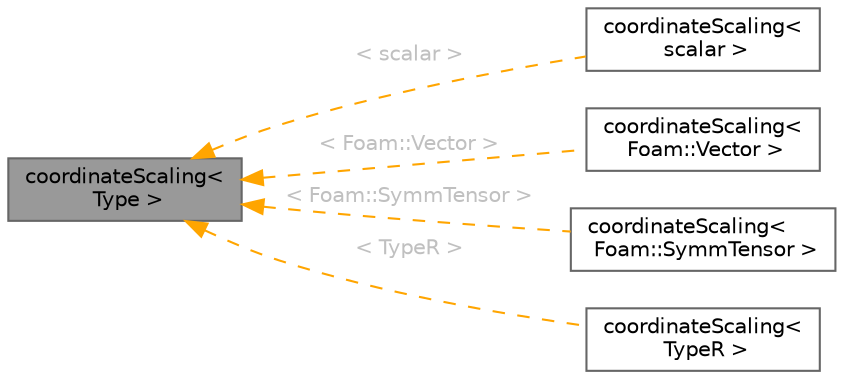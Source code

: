 digraph "coordinateScaling&lt; Type &gt;"
{
 // LATEX_PDF_SIZE
  bgcolor="transparent";
  edge [fontname=Helvetica,fontsize=10,labelfontname=Helvetica,labelfontsize=10];
  node [fontname=Helvetica,fontsize=10,shape=box,height=0.2,width=0.4];
  rankdir="LR";
  Node1 [id="Node000001",label="coordinateScaling\<\l Type \>",height=0.2,width=0.4,color="gray40", fillcolor="grey60", style="filled", fontcolor="black",tooltip="Helper class to wrap coordinate system and component-wise scaling."];
  Node1 -> Node2 [id="edge1_Node000001_Node000002",dir="back",color="orange",style="dashed",tooltip=" ",label=" \< scalar \>",fontcolor="grey" ];
  Node2 [id="Node000002",label="coordinateScaling\<\l scalar \>",height=0.2,width=0.4,color="gray40", fillcolor="white", style="filled",URL="$classFoam_1_1coordinateScaling.html",tooltip=" "];
  Node1 -> Node3 [id="edge2_Node000001_Node000003",dir="back",color="orange",style="dashed",tooltip=" ",label=" \< Foam::Vector \>",fontcolor="grey" ];
  Node3 [id="Node000003",label="coordinateScaling\<\l Foam::Vector \>",height=0.2,width=0.4,color="gray40", fillcolor="white", style="filled",URL="$classFoam_1_1coordinateScaling.html",tooltip=" "];
  Node1 -> Node4 [id="edge3_Node000001_Node000004",dir="back",color="orange",style="dashed",tooltip=" ",label=" \< Foam::SymmTensor \>",fontcolor="grey" ];
  Node4 [id="Node000004",label="coordinateScaling\<\l Foam::SymmTensor \>",height=0.2,width=0.4,color="gray40", fillcolor="white", style="filled",URL="$classFoam_1_1coordinateScaling.html",tooltip=" "];
  Node1 -> Node5 [id="edge4_Node000001_Node000005",dir="back",color="orange",style="dashed",tooltip=" ",label=" \< TypeR \>",fontcolor="grey" ];
  Node5 [id="Node000005",label="coordinateScaling\<\l TypeR \>",height=0.2,width=0.4,color="gray40", fillcolor="white", style="filled",URL="$classFoam_1_1coordinateScaling.html",tooltip=" "];
}

